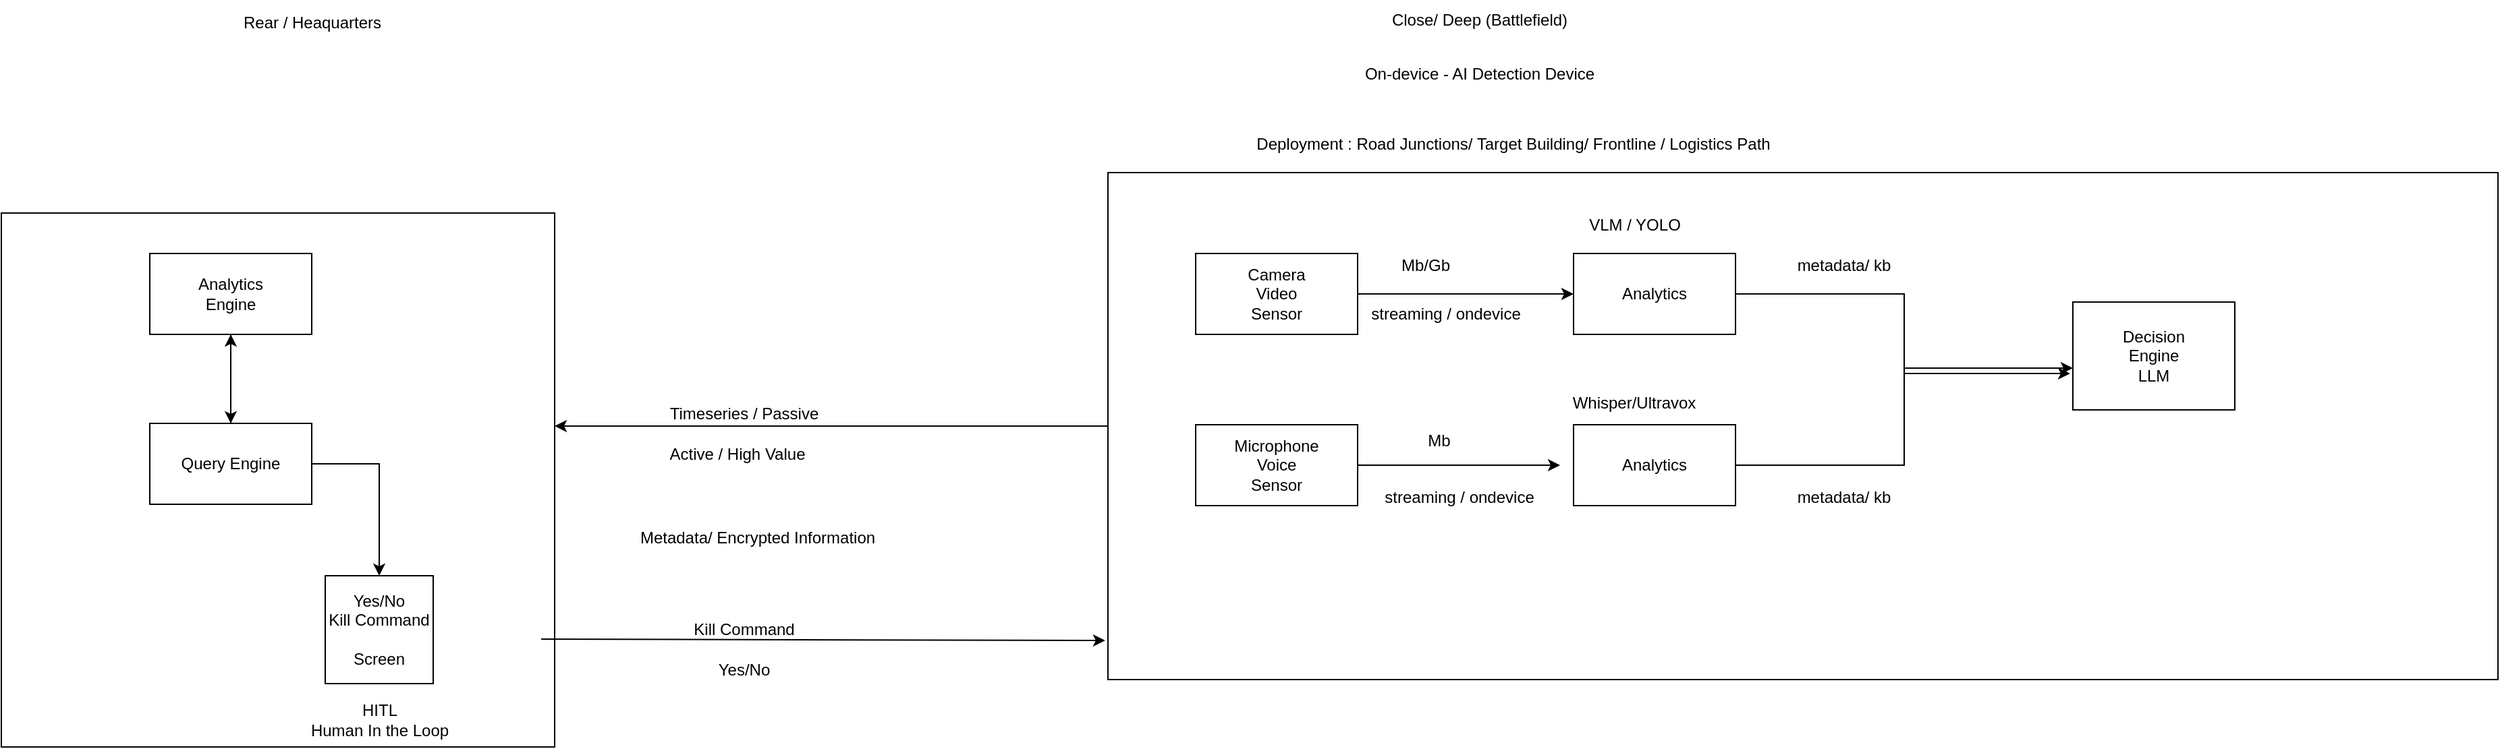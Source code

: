 <mxfile version="26.0.13">
  <diagram name="Page-1" id="magM6A0jNzGvBwNmIeoj">
    <mxGraphModel dx="2214" dy="795" grid="1" gridSize="10" guides="1" tooltips="1" connect="1" arrows="1" fold="1" page="1" pageScale="1" pageWidth="850" pageHeight="1100" math="0" shadow="0">
      <root>
        <mxCell id="0" />
        <mxCell id="1" parent="0" />
        <mxCell id="hMCn-dpXVEeFwixIljns-12" style="edgeStyle=orthogonalEdgeStyle;rounded=0;orthogonalLoop=1;jettySize=auto;html=1;entryX=0;entryY=0.5;entryDx=0;entryDy=0;" edge="1" parent="1" source="hMCn-dpXVEeFwixIljns-1" target="hMCn-dpXVEeFwixIljns-3">
          <mxGeometry relative="1" as="geometry" />
        </mxCell>
        <mxCell id="hMCn-dpXVEeFwixIljns-1" value="&lt;div&gt;Camera&lt;/div&gt;&lt;div&gt;Video&lt;/div&gt;&lt;div&gt;Sensor&lt;/div&gt;" style="rounded=0;whiteSpace=wrap;html=1;" vertex="1" parent="1">
          <mxGeometry x="715" y="314" width="120" height="60" as="geometry" />
        </mxCell>
        <mxCell id="hMCn-dpXVEeFwixIljns-13" style="edgeStyle=orthogonalEdgeStyle;rounded=0;orthogonalLoop=1;jettySize=auto;html=1;" edge="1" parent="1" source="hMCn-dpXVEeFwixIljns-2">
          <mxGeometry relative="1" as="geometry">
            <mxPoint x="985" y="471" as="targetPoint" />
          </mxGeometry>
        </mxCell>
        <mxCell id="hMCn-dpXVEeFwixIljns-2" value="&lt;div&gt;Microphone&lt;/div&gt;&lt;div&gt;Voice&lt;/div&gt;&lt;div&gt;Sensor&lt;/div&gt;" style="rounded=0;whiteSpace=wrap;html=1;" vertex="1" parent="1">
          <mxGeometry x="715" y="441" width="120" height="60" as="geometry" />
        </mxCell>
        <mxCell id="hMCn-dpXVEeFwixIljns-3" value="Analytics" style="rounded=0;whiteSpace=wrap;html=1;" vertex="1" parent="1">
          <mxGeometry x="995" y="314" width="120" height="60" as="geometry" />
        </mxCell>
        <mxCell id="hMCn-dpXVEeFwixIljns-4" value="Analytics" style="rounded=0;whiteSpace=wrap;html=1;" vertex="1" parent="1">
          <mxGeometry x="995" y="441" width="120" height="60" as="geometry" />
        </mxCell>
        <mxCell id="hMCn-dpXVEeFwixIljns-5" value="VLM / YOLO" style="text;html=1;align=center;verticalAlign=middle;resizable=0;points=[];autosize=1;strokeColor=none;fillColor=none;" vertex="1" parent="1">
          <mxGeometry x="995" y="278" width="90" height="30" as="geometry" />
        </mxCell>
        <mxCell id="hMCn-dpXVEeFwixIljns-6" value="&lt;div&gt;Whisper/Ultravox&lt;/div&gt;" style="text;html=1;align=center;verticalAlign=middle;whiteSpace=wrap;rounded=0;" vertex="1" parent="1">
          <mxGeometry x="1010" y="410" width="60" height="30" as="geometry" />
        </mxCell>
        <mxCell id="hMCn-dpXVEeFwixIljns-7" value="&lt;div&gt;Decision&lt;/div&gt;&lt;div&gt;Engine&lt;/div&gt;&lt;div&gt;LLM&lt;/div&gt;" style="rounded=0;whiteSpace=wrap;html=1;" vertex="1" parent="1">
          <mxGeometry x="1365" y="350" width="120" height="80" as="geometry" />
        </mxCell>
        <mxCell id="hMCn-dpXVEeFwixIljns-8" style="edgeStyle=orthogonalEdgeStyle;rounded=0;orthogonalLoop=1;jettySize=auto;html=1;entryX=-0.017;entryY=0.663;entryDx=0;entryDy=0;entryPerimeter=0;" edge="1" parent="1" source="hMCn-dpXVEeFwixIljns-3" target="hMCn-dpXVEeFwixIljns-7">
          <mxGeometry relative="1" as="geometry" />
        </mxCell>
        <mxCell id="hMCn-dpXVEeFwixIljns-9" style="edgeStyle=orthogonalEdgeStyle;rounded=0;orthogonalLoop=1;jettySize=auto;html=1;entryX=0;entryY=0.613;entryDx=0;entryDy=0;entryPerimeter=0;" edge="1" parent="1" source="hMCn-dpXVEeFwixIljns-4" target="hMCn-dpXVEeFwixIljns-7">
          <mxGeometry relative="1" as="geometry" />
        </mxCell>
        <mxCell id="hMCn-dpXVEeFwixIljns-10" value="metadata/ kb" style="text;html=1;align=center;verticalAlign=middle;resizable=0;points=[];autosize=1;strokeColor=none;fillColor=none;" vertex="1" parent="1">
          <mxGeometry x="1150" y="308" width="90" height="30" as="geometry" />
        </mxCell>
        <mxCell id="hMCn-dpXVEeFwixIljns-11" value="metadata/ kb" style="text;html=1;align=center;verticalAlign=middle;resizable=0;points=[];autosize=1;strokeColor=none;fillColor=none;" vertex="1" parent="1">
          <mxGeometry x="1150" y="480" width="90" height="30" as="geometry" />
        </mxCell>
        <mxCell id="hMCn-dpXVEeFwixIljns-14" value="Mb/Gb" style="text;html=1;align=center;verticalAlign=middle;resizable=0;points=[];autosize=1;strokeColor=none;fillColor=none;" vertex="1" parent="1">
          <mxGeometry x="855" y="308" width="60" height="30" as="geometry" />
        </mxCell>
        <mxCell id="hMCn-dpXVEeFwixIljns-15" value="streaming / ondevice" style="text;html=1;align=center;verticalAlign=middle;resizable=0;points=[];autosize=1;strokeColor=none;fillColor=none;" vertex="1" parent="1">
          <mxGeometry x="835" y="344" width="130" height="30" as="geometry" />
        </mxCell>
        <mxCell id="hMCn-dpXVEeFwixIljns-16" value="streaming / ondevice" style="text;html=1;align=center;verticalAlign=middle;resizable=0;points=[];autosize=1;strokeColor=none;fillColor=none;" vertex="1" parent="1">
          <mxGeometry x="845" y="480" width="130" height="30" as="geometry" />
        </mxCell>
        <mxCell id="hMCn-dpXVEeFwixIljns-17" value="Mb" style="text;html=1;align=center;verticalAlign=middle;resizable=0;points=[];autosize=1;strokeColor=none;fillColor=none;" vertex="1" parent="1">
          <mxGeometry x="875" y="438" width="40" height="30" as="geometry" />
        </mxCell>
        <mxCell id="hMCn-dpXVEeFwixIljns-18" value="Close/ Deep (Battlefield)" style="text;html=1;align=center;verticalAlign=middle;resizable=0;points=[];autosize=1;strokeColor=none;fillColor=none;" vertex="1" parent="1">
          <mxGeometry x="850" y="126" width="150" height="30" as="geometry" />
        </mxCell>
        <mxCell id="hMCn-dpXVEeFwixIljns-19" value="On-device - AI Detection Device" style="text;html=1;align=center;verticalAlign=middle;resizable=0;points=[];autosize=1;strokeColor=none;fillColor=none;" vertex="1" parent="1">
          <mxGeometry x="830" y="166" width="190" height="30" as="geometry" />
        </mxCell>
        <mxCell id="hMCn-dpXVEeFwixIljns-20" value="Deployment : Road Junctions/ Target Building/ Frontline / Logistics Path" style="text;html=1;align=center;verticalAlign=middle;resizable=0;points=[];autosize=1;strokeColor=none;fillColor=none;" vertex="1" parent="1">
          <mxGeometry x="750" y="218" width="400" height="30" as="geometry" />
        </mxCell>
        <mxCell id="hMCn-dpXVEeFwixIljns-31" style="edgeStyle=orthogonalEdgeStyle;rounded=0;orthogonalLoop=1;jettySize=auto;html=1;entryX=0.5;entryY=0;entryDx=0;entryDy=0;" edge="1" parent="1" source="hMCn-dpXVEeFwixIljns-21" target="hMCn-dpXVEeFwixIljns-22">
          <mxGeometry relative="1" as="geometry" />
        </mxCell>
        <mxCell id="hMCn-dpXVEeFwixIljns-21" value="&lt;div&gt;Analytics&lt;/div&gt;&lt;div&gt;Engine&lt;/div&gt;" style="rounded=0;whiteSpace=wrap;html=1;" vertex="1" parent="1">
          <mxGeometry x="-60" y="314" width="120" height="60" as="geometry" />
        </mxCell>
        <mxCell id="hMCn-dpXVEeFwixIljns-32" style="edgeStyle=orthogonalEdgeStyle;rounded=0;orthogonalLoop=1;jettySize=auto;html=1;entryX=0.5;entryY=1;entryDx=0;entryDy=0;" edge="1" parent="1" source="hMCn-dpXVEeFwixIljns-22" target="hMCn-dpXVEeFwixIljns-21">
          <mxGeometry relative="1" as="geometry" />
        </mxCell>
        <mxCell id="hMCn-dpXVEeFwixIljns-37" style="edgeStyle=orthogonalEdgeStyle;rounded=0;orthogonalLoop=1;jettySize=auto;html=1;" edge="1" parent="1" source="hMCn-dpXVEeFwixIljns-22" target="hMCn-dpXVEeFwixIljns-33">
          <mxGeometry relative="1" as="geometry" />
        </mxCell>
        <mxCell id="hMCn-dpXVEeFwixIljns-22" value="Query Engine" style="rounded=0;whiteSpace=wrap;html=1;" vertex="1" parent="1">
          <mxGeometry x="-60" y="440" width="120" height="60" as="geometry" />
        </mxCell>
        <mxCell id="hMCn-dpXVEeFwixIljns-23" value="Rear / Heaquarters" style="text;html=1;align=center;verticalAlign=middle;resizable=0;points=[];autosize=1;strokeColor=none;fillColor=none;" vertex="1" parent="1">
          <mxGeometry x="-5" y="128" width="130" height="30" as="geometry" />
        </mxCell>
        <mxCell id="hMCn-dpXVEeFwixIljns-26" style="edgeStyle=orthogonalEdgeStyle;rounded=0;orthogonalLoop=1;jettySize=auto;html=1;" edge="1" parent="1" source="hMCn-dpXVEeFwixIljns-24">
          <mxGeometry relative="1" as="geometry">
            <mxPoint x="240" y="442" as="targetPoint" />
          </mxGeometry>
        </mxCell>
        <mxCell id="hMCn-dpXVEeFwixIljns-24" value="" style="rounded=0;whiteSpace=wrap;html=1;fillColor=none;" vertex="1" parent="1">
          <mxGeometry x="650" y="254" width="1030" height="376" as="geometry" />
        </mxCell>
        <mxCell id="hMCn-dpXVEeFwixIljns-27" value="" style="endArrow=classic;html=1;rounded=0;entryX=-0.002;entryY=0.923;entryDx=0;entryDy=0;entryPerimeter=0;" edge="1" parent="1" target="hMCn-dpXVEeFwixIljns-24">
          <mxGeometry width="50" height="50" relative="1" as="geometry">
            <mxPoint x="230" y="600" as="sourcePoint" />
            <mxPoint x="280" y="550" as="targetPoint" />
          </mxGeometry>
        </mxCell>
        <mxCell id="hMCn-dpXVEeFwixIljns-28" value="Kill Command" style="text;html=1;align=center;verticalAlign=middle;resizable=0;points=[];autosize=1;strokeColor=none;fillColor=none;" vertex="1" parent="1">
          <mxGeometry x="330" y="578" width="100" height="30" as="geometry" />
        </mxCell>
        <mxCell id="hMCn-dpXVEeFwixIljns-29" value="Timeseries / Passive" style="text;html=1;align=center;verticalAlign=middle;resizable=0;points=[];autosize=1;strokeColor=none;fillColor=none;" vertex="1" parent="1">
          <mxGeometry x="315" y="418" width="130" height="30" as="geometry" />
        </mxCell>
        <mxCell id="hMCn-dpXVEeFwixIljns-30" value="Active / High Value" style="text;html=1;align=center;verticalAlign=middle;resizable=0;points=[];autosize=1;strokeColor=none;fillColor=none;" vertex="1" parent="1">
          <mxGeometry x="315" y="448" width="120" height="30" as="geometry" />
        </mxCell>
        <mxCell id="hMCn-dpXVEeFwixIljns-33" value="&lt;div&gt;Yes/No&lt;/div&gt;&lt;div&gt;Kill Command&lt;/div&gt;&lt;div&gt;&lt;br&gt;&lt;/div&gt;&lt;div&gt;Screen&lt;/div&gt;" style="whiteSpace=wrap;html=1;aspect=fixed;" vertex="1" parent="1">
          <mxGeometry x="70" y="553" width="80" height="80" as="geometry" />
        </mxCell>
        <mxCell id="hMCn-dpXVEeFwixIljns-34" value="&lt;div&gt;HITL&lt;/div&gt;&lt;div&gt;Human In the Loop&lt;/div&gt;" style="text;html=1;align=center;verticalAlign=middle;resizable=0;points=[];autosize=1;strokeColor=none;fillColor=none;" vertex="1" parent="1">
          <mxGeometry x="45" y="640" width="130" height="40" as="geometry" />
        </mxCell>
        <mxCell id="hMCn-dpXVEeFwixIljns-35" value="Yes/No" style="text;html=1;align=center;verticalAlign=middle;resizable=0;points=[];autosize=1;strokeColor=none;fillColor=none;" vertex="1" parent="1">
          <mxGeometry x="350" y="608" width="60" height="30" as="geometry" />
        </mxCell>
        <mxCell id="hMCn-dpXVEeFwixIljns-38" value="Metadata/ Encrypted Information" style="text;html=1;align=center;verticalAlign=middle;resizable=0;points=[];autosize=1;strokeColor=none;fillColor=none;" vertex="1" parent="1">
          <mxGeometry x="290" y="510" width="200" height="30" as="geometry" />
        </mxCell>
        <mxCell id="hMCn-dpXVEeFwixIljns-39" value="" style="rounded=0;whiteSpace=wrap;html=1;fillColor=none;" vertex="1" parent="1">
          <mxGeometry x="-170" y="284" width="410" height="396" as="geometry" />
        </mxCell>
      </root>
    </mxGraphModel>
  </diagram>
</mxfile>
